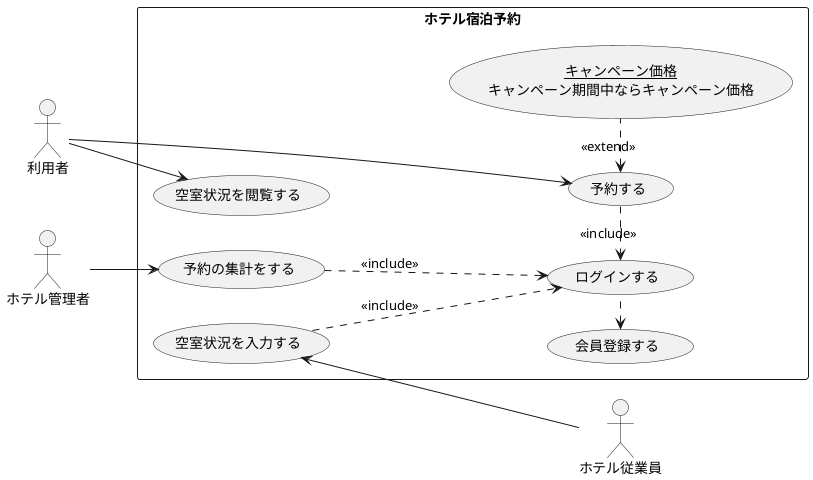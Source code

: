 @startuml ホテル予約
left to right direction
actor 利用者 
actor ホテル従業員 
actor ホテル管理者 
rectangle ホテル宿泊予約{
    usecase 空室状況を閲覧する
    usecase 予約する
    usecase 予約の集計をする
    usecase 空室状況を入力する
    usecase 会員登録する
    usecase ログインする
    usecase (<u>キャンペーン価格</u>\nキャンペーン期間中ならキャンペーン価格) as input
}
予約する.>ログインする :<<include>>
会員登録する <. ログインする
利用者 --> 空室状況を閲覧する
空室状況を入力する <-- ホテル従業員 
ホテル管理者 --> 予約の集計をする
(予約する)  <. input : <<extend>>
空室状況を入力する ..> ログインする : <<include>>
予約の集計をする ..> ログインする : <<include>>
利用者-->予約する
@enduml
